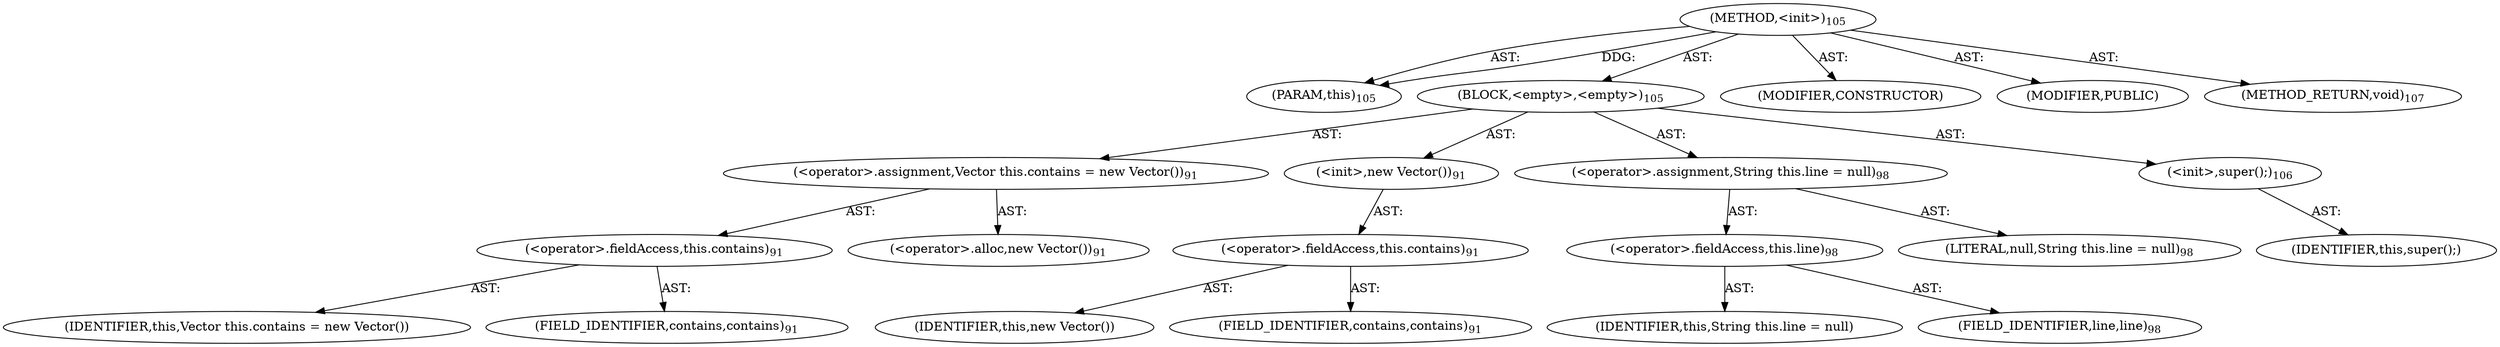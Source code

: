 digraph "&lt;init&gt;" {  
"111669149696" [label = <(METHOD,&lt;init&gt;)<SUB>105</SUB>> ]
"115964116997" [label = <(PARAM,this)<SUB>105</SUB>> ]
"25769803776" [label = <(BLOCK,&lt;empty&gt;,&lt;empty&gt;)<SUB>105</SUB>> ]
"30064771074" [label = <(&lt;operator&gt;.assignment,Vector this.contains = new Vector())<SUB>91</SUB>> ]
"30064771075" [label = <(&lt;operator&gt;.fieldAccess,this.contains)<SUB>91</SUB>> ]
"68719476749" [label = <(IDENTIFIER,this,Vector this.contains = new Vector())> ]
"55834574848" [label = <(FIELD_IDENTIFIER,contains,contains)<SUB>91</SUB>> ]
"30064771076" [label = <(&lt;operator&gt;.alloc,new Vector())<SUB>91</SUB>> ]
"30064771077" [label = <(&lt;init&gt;,new Vector())<SUB>91</SUB>> ]
"30064771078" [label = <(&lt;operator&gt;.fieldAccess,this.contains)<SUB>91</SUB>> ]
"68719476750" [label = <(IDENTIFIER,this,new Vector())> ]
"55834574849" [label = <(FIELD_IDENTIFIER,contains,contains)<SUB>91</SUB>> ]
"30064771079" [label = <(&lt;operator&gt;.assignment,String this.line = null)<SUB>98</SUB>> ]
"30064771080" [label = <(&lt;operator&gt;.fieldAccess,this.line)<SUB>98</SUB>> ]
"68719476751" [label = <(IDENTIFIER,this,String this.line = null)> ]
"55834574850" [label = <(FIELD_IDENTIFIER,line,line)<SUB>98</SUB>> ]
"90194313216" [label = <(LITERAL,null,String this.line = null)<SUB>98</SUB>> ]
"30064771072" [label = <(&lt;init&gt;,super();)<SUB>106</SUB>> ]
"68719476746" [label = <(IDENTIFIER,this,super();)> ]
"133143986180" [label = <(MODIFIER,CONSTRUCTOR)> ]
"133143986181" [label = <(MODIFIER,PUBLIC)> ]
"128849018880" [label = <(METHOD_RETURN,void)<SUB>107</SUB>> ]
  "111669149696" -> "115964116997"  [ label = "AST: "] 
  "111669149696" -> "25769803776"  [ label = "AST: "] 
  "111669149696" -> "133143986180"  [ label = "AST: "] 
  "111669149696" -> "133143986181"  [ label = "AST: "] 
  "111669149696" -> "128849018880"  [ label = "AST: "] 
  "25769803776" -> "30064771074"  [ label = "AST: "] 
  "25769803776" -> "30064771077"  [ label = "AST: "] 
  "25769803776" -> "30064771079"  [ label = "AST: "] 
  "25769803776" -> "30064771072"  [ label = "AST: "] 
  "30064771074" -> "30064771075"  [ label = "AST: "] 
  "30064771074" -> "30064771076"  [ label = "AST: "] 
  "30064771075" -> "68719476749"  [ label = "AST: "] 
  "30064771075" -> "55834574848"  [ label = "AST: "] 
  "30064771077" -> "30064771078"  [ label = "AST: "] 
  "30064771078" -> "68719476750"  [ label = "AST: "] 
  "30064771078" -> "55834574849"  [ label = "AST: "] 
  "30064771079" -> "30064771080"  [ label = "AST: "] 
  "30064771079" -> "90194313216"  [ label = "AST: "] 
  "30064771080" -> "68719476751"  [ label = "AST: "] 
  "30064771080" -> "55834574850"  [ label = "AST: "] 
  "30064771072" -> "68719476746"  [ label = "AST: "] 
  "111669149696" -> "115964116997"  [ label = "DDG: "] 
}
